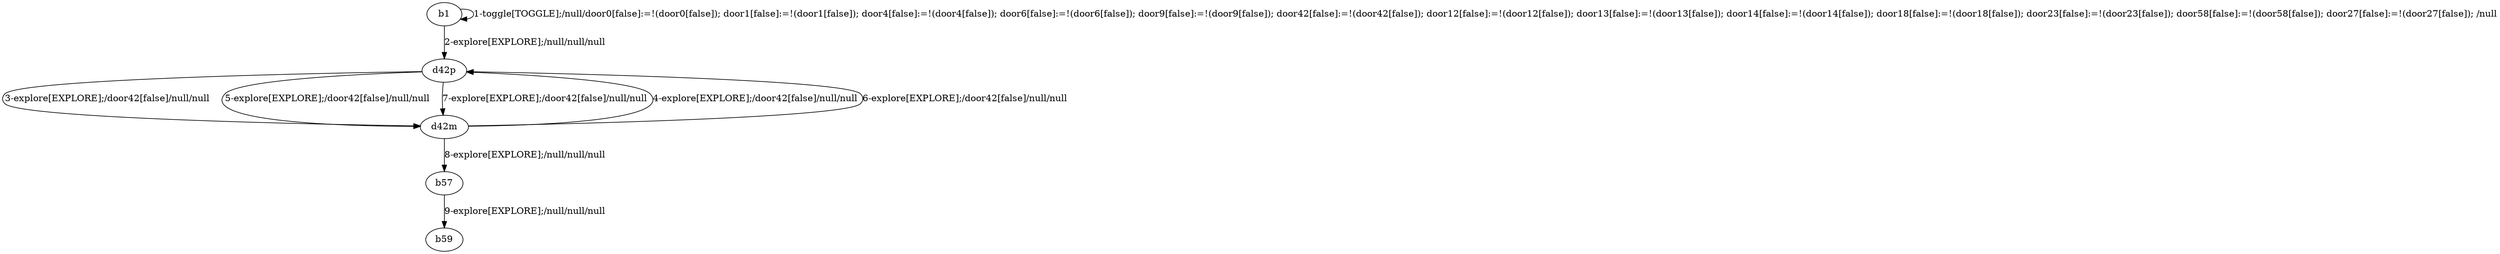 # Total number of goals covered by this test: 2
# d42m --> b57
# b57 --> b59

digraph g {
"b1" -> "b1" [label = "1-toggle[TOGGLE];/null/door0[false]:=!(door0[false]); door1[false]:=!(door1[false]); door4[false]:=!(door4[false]); door6[false]:=!(door6[false]); door9[false]:=!(door9[false]); door42[false]:=!(door42[false]); door12[false]:=!(door12[false]); door13[false]:=!(door13[false]); door14[false]:=!(door14[false]); door18[false]:=!(door18[false]); door23[false]:=!(door23[false]); door58[false]:=!(door58[false]); door27[false]:=!(door27[false]); /null"];
"b1" -> "d42p" [label = "2-explore[EXPLORE];/null/null/null"];
"d42p" -> "d42m" [label = "3-explore[EXPLORE];/door42[false]/null/null"];
"d42m" -> "d42p" [label = "4-explore[EXPLORE];/door42[false]/null/null"];
"d42p" -> "d42m" [label = "5-explore[EXPLORE];/door42[false]/null/null"];
"d42m" -> "d42p" [label = "6-explore[EXPLORE];/door42[false]/null/null"];
"d42p" -> "d42m" [label = "7-explore[EXPLORE];/door42[false]/null/null"];
"d42m" -> "b57" [label = "8-explore[EXPLORE];/null/null/null"];
"b57" -> "b59" [label = "9-explore[EXPLORE];/null/null/null"];
}